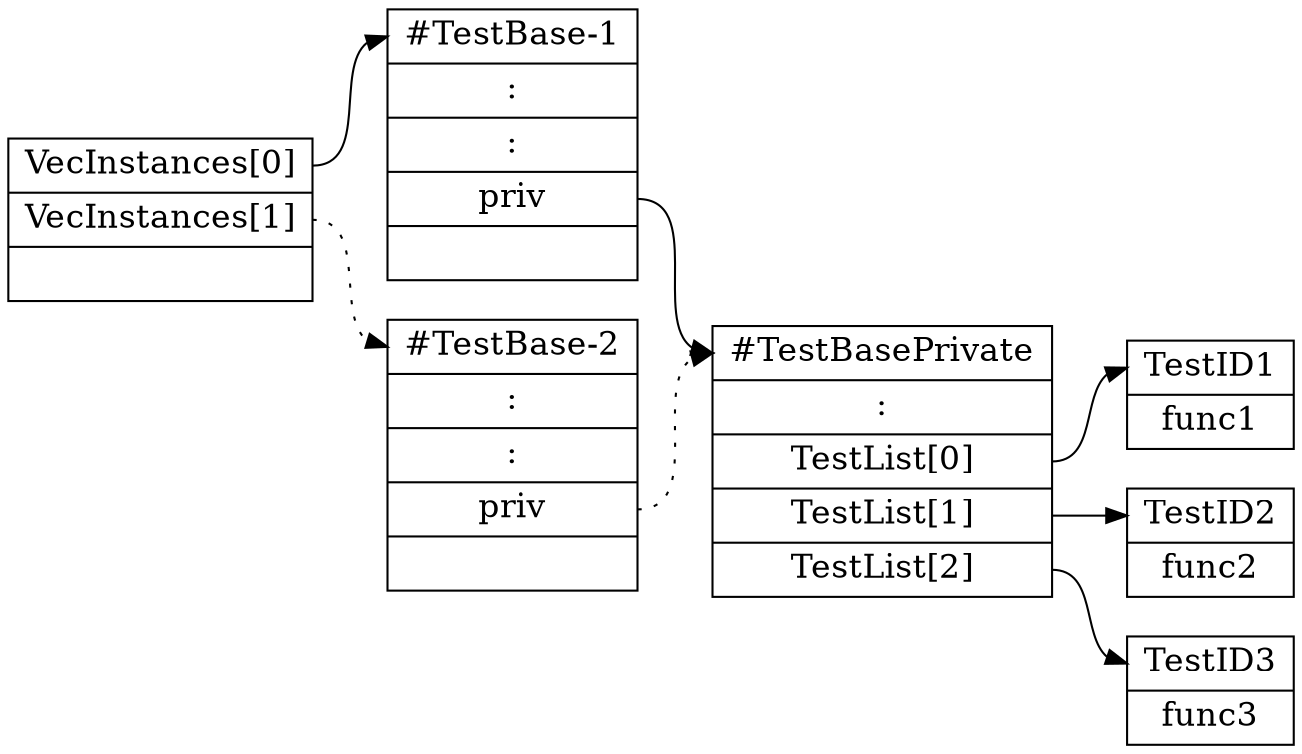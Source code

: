 digraph g {
  graph [dpi="64", rankdir="LR"];
  node [fontsize="16", shape="record"];
  Top [label="<f0> VecInstances[0]|<f1> VecInstances[1]|", color=black URL="@ref anonymous_namespace{TestBase.cpp}::VecInstances"];

  TestBase01 [label="<f0> #TestBase-1|<f1> :|<f2> :|<f3> priv|", color=black ];
  TestBase02 [label="<f0> #TestBase-2|<f1> :|<f2> :|<f3> priv|", color=black ];

  TestBasePriv [label="<f0> #TestBasePrivate|<f1> :|<f2> TestList[0]|<f3> TestList[1]|<f4> TestList[2]", color=black ];

  Test01 [label="<f0> TestID1|<f1> func1", color=black ];
  Test02 [label="<f0> TestID2|<f1> func2", color=black ];
  Test03 [label="<f0> TestID3|<f1> func3", color=black ];

  Top:f0 -> TestBase01:f0;
  Top:f1 -> TestBase02:f0 [style="dotted" ];

  TestBase01:f3 -> TestBasePriv:f0;
  TestBase02:f3 -> TestBasePriv:f0 [style="dotted" ];

  TestBasePriv:f2 -> Test01:f0;
  TestBasePriv:f3 -> Test02:f0;
  TestBasePriv:f4 -> Test03:f0;

}
